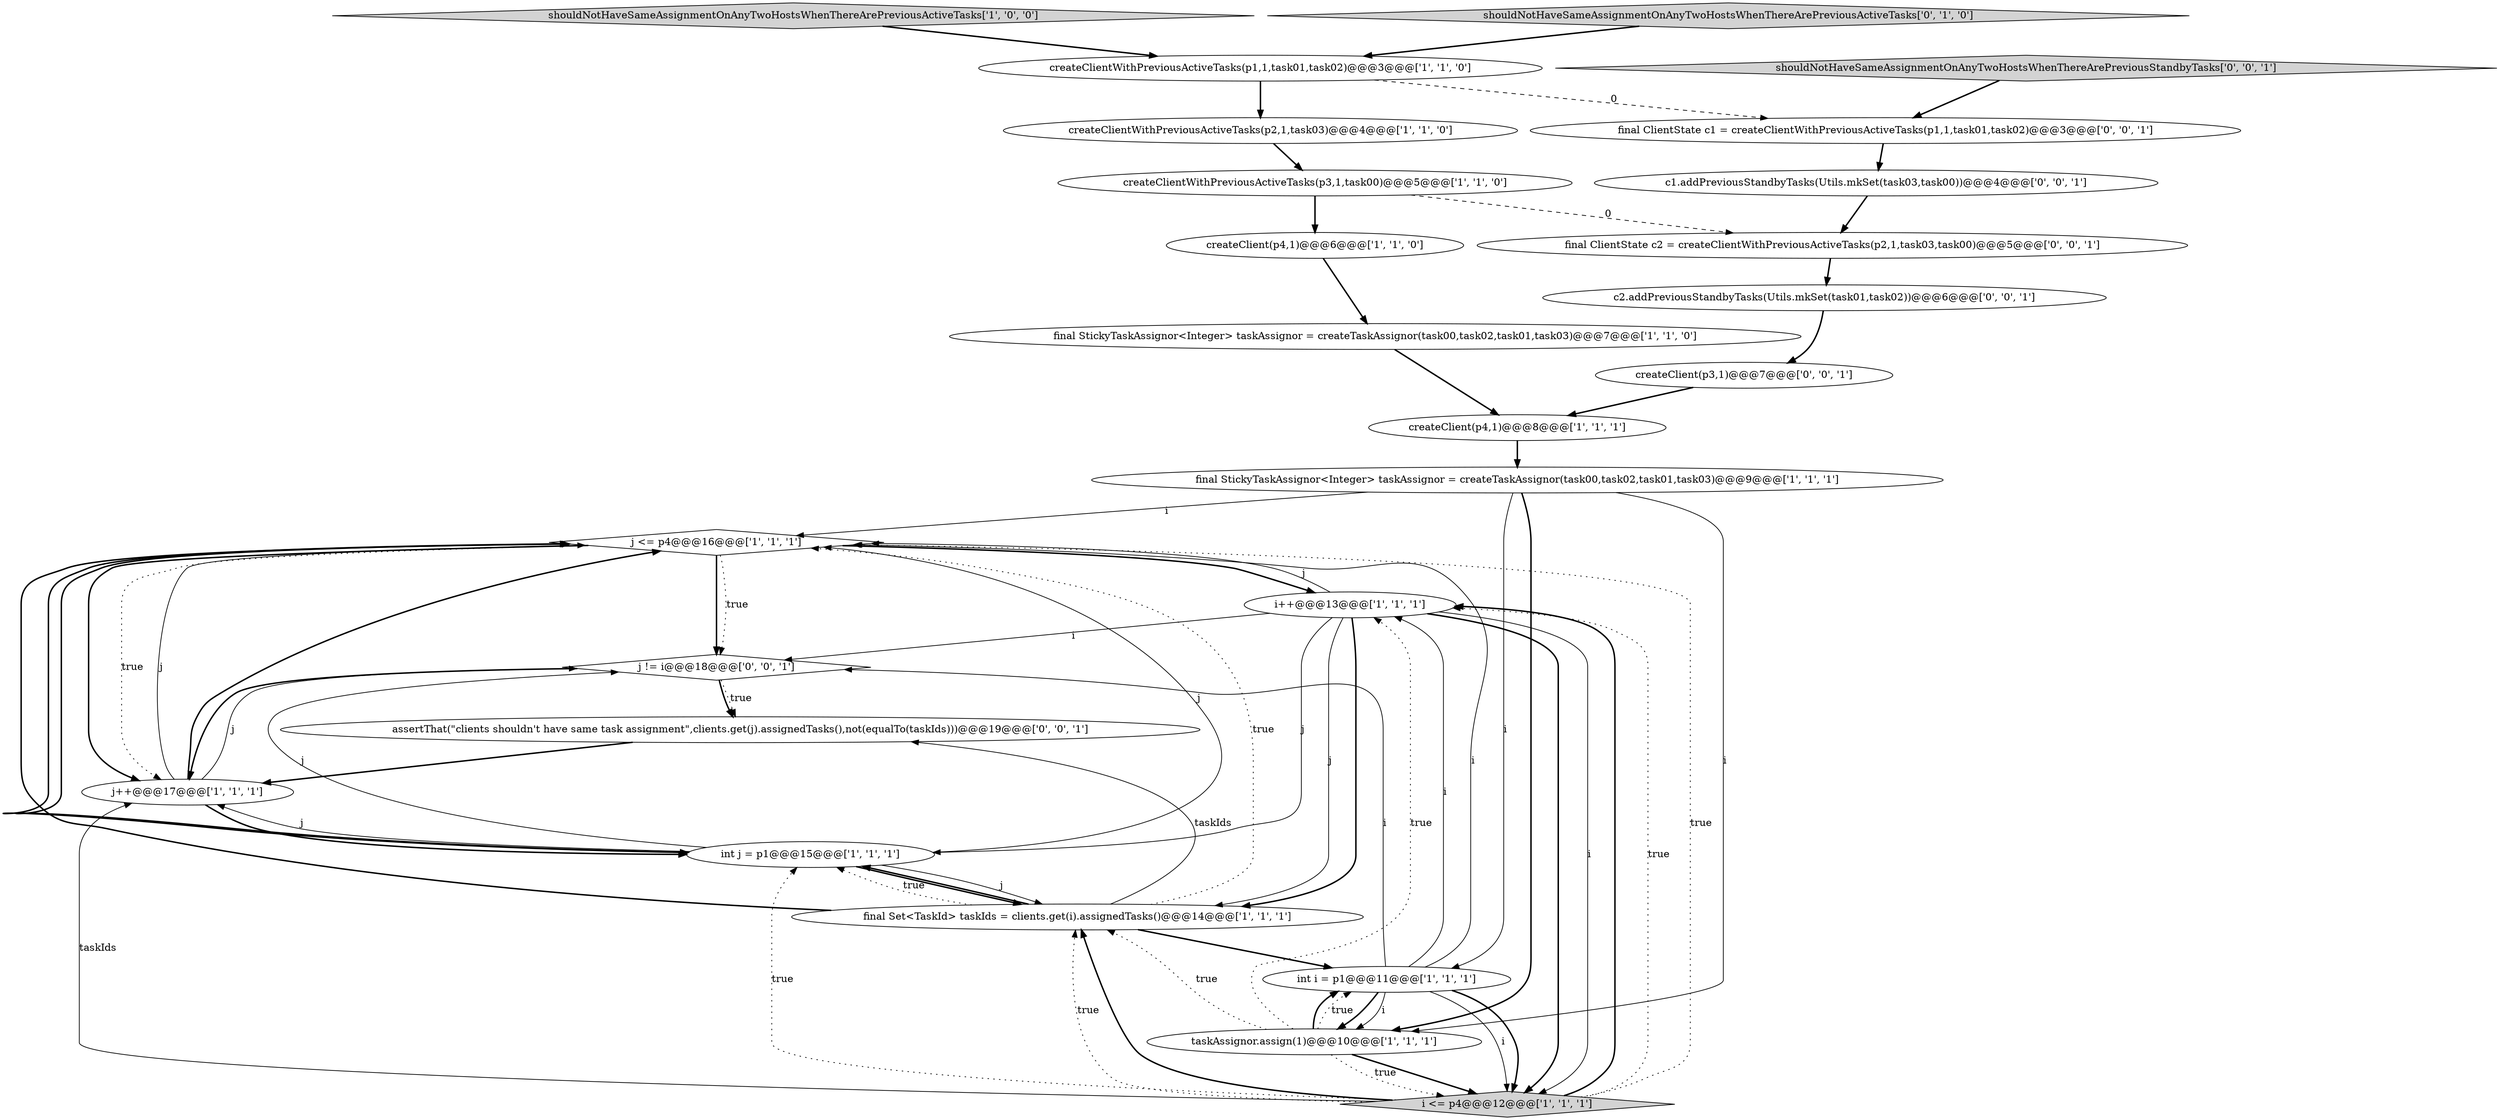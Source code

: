 digraph {
23 [style = filled, label = "c1.addPreviousStandbyTasks(Utils.mkSet(task03,task00))@@@4@@@['0', '0', '1']", fillcolor = white, shape = ellipse image = "AAA0AAABBB3BBB"];
8 [style = filled, label = "i++@@@13@@@['1', '1', '1']", fillcolor = white, shape = ellipse image = "AAA0AAABBB1BBB"];
24 [style = filled, label = "final ClientState c1 = createClientWithPreviousActiveTasks(p1,1,task01,task02)@@@3@@@['0', '0', '1']", fillcolor = white, shape = ellipse image = "AAA0AAABBB3BBB"];
11 [style = filled, label = "j <= p4@@@16@@@['1', '1', '1']", fillcolor = white, shape = diamond image = "AAA0AAABBB1BBB"];
9 [style = filled, label = "createClientWithPreviousActiveTasks(p1,1,task01,task02)@@@3@@@['1', '1', '0']", fillcolor = white, shape = ellipse image = "AAA0AAABBB1BBB"];
10 [style = filled, label = "shouldNotHaveSameAssignmentOnAnyTwoHostsWhenThereArePreviousActiveTasks['1', '0', '0']", fillcolor = lightgray, shape = diamond image = "AAA0AAABBB1BBB"];
12 [style = filled, label = "createClient(p4,1)@@@6@@@['1', '1', '0']", fillcolor = white, shape = ellipse image = "AAA0AAABBB1BBB"];
20 [style = filled, label = "assertThat(\"clients shouldn't have same task assignment\",clients.get(j).assignedTasks(),not(equalTo(taskIds)))@@@19@@@['0', '0', '1']", fillcolor = white, shape = ellipse image = "AAA0AAABBB3BBB"];
0 [style = filled, label = "createClientWithPreviousActiveTasks(p3,1,task00)@@@5@@@['1', '1', '0']", fillcolor = white, shape = ellipse image = "AAA0AAABBB1BBB"];
4 [style = filled, label = "createClient(p4,1)@@@8@@@['1', '1', '1']", fillcolor = white, shape = ellipse image = "AAA0AAABBB1BBB"];
3 [style = filled, label = "final StickyTaskAssignor<Integer> taskAssignor = createTaskAssignor(task00,task02,task01,task03)@@@9@@@['1', '1', '1']", fillcolor = white, shape = ellipse image = "AAA0AAABBB1BBB"];
1 [style = filled, label = "taskAssignor.assign(1)@@@10@@@['1', '1', '1']", fillcolor = white, shape = ellipse image = "AAA0AAABBB1BBB"];
17 [style = filled, label = "final ClientState c2 = createClientWithPreviousActiveTasks(p2,1,task03,task00)@@@5@@@['0', '0', '1']", fillcolor = white, shape = ellipse image = "AAA0AAABBB3BBB"];
14 [style = filled, label = "createClientWithPreviousActiveTasks(p2,1,task03)@@@4@@@['1', '1', '0']", fillcolor = white, shape = ellipse image = "AAA0AAABBB1BBB"];
15 [style = filled, label = "int j = p1@@@15@@@['1', '1', '1']", fillcolor = white, shape = ellipse image = "AAA0AAABBB1BBB"];
7 [style = filled, label = "i <= p4@@@12@@@['1', '1', '1']", fillcolor = lightgray, shape = diamond image = "AAA0AAABBB1BBB"];
16 [style = filled, label = "shouldNotHaveSameAssignmentOnAnyTwoHostsWhenThereArePreviousActiveTasks['0', '1', '0']", fillcolor = lightgray, shape = diamond image = "AAA0AAABBB2BBB"];
5 [style = filled, label = "final Set<TaskId> taskIds = clients.get(i).assignedTasks()@@@14@@@['1', '1', '1']", fillcolor = white, shape = ellipse image = "AAA0AAABBB1BBB"];
2 [style = filled, label = "j++@@@17@@@['1', '1', '1']", fillcolor = white, shape = ellipse image = "AAA0AAABBB1BBB"];
21 [style = filled, label = "j != i@@@18@@@['0', '0', '1']", fillcolor = white, shape = diamond image = "AAA0AAABBB3BBB"];
13 [style = filled, label = "int i = p1@@@11@@@['1', '1', '1']", fillcolor = white, shape = ellipse image = "AAA0AAABBB1BBB"];
6 [style = filled, label = "final StickyTaskAssignor<Integer> taskAssignor = createTaskAssignor(task00,task02,task01,task03)@@@7@@@['1', '1', '0']", fillcolor = white, shape = ellipse image = "AAA0AAABBB1BBB"];
18 [style = filled, label = "shouldNotHaveSameAssignmentOnAnyTwoHostsWhenThereArePreviousStandbyTasks['0', '0', '1']", fillcolor = lightgray, shape = diamond image = "AAA0AAABBB3BBB"];
19 [style = filled, label = "c2.addPreviousStandbyTasks(Utils.mkSet(task01,task02))@@@6@@@['0', '0', '1']", fillcolor = white, shape = ellipse image = "AAA0AAABBB3BBB"];
22 [style = filled, label = "createClient(p3,1)@@@7@@@['0', '0', '1']", fillcolor = white, shape = ellipse image = "AAA0AAABBB3BBB"];
4->3 [style = bold, label=""];
13->21 [style = solid, label="i"];
18->24 [style = bold, label=""];
8->21 [style = solid, label="i"];
8->15 [style = solid, label="j"];
21->20 [style = dotted, label="true"];
3->1 [style = bold, label=""];
9->24 [style = dashed, label="0"];
13->1 [style = solid, label="i"];
15->21 [style = solid, label="j"];
2->21 [style = solid, label="j"];
0->12 [style = bold, label=""];
11->21 [style = bold, label=""];
13->7 [style = solid, label="i"];
5->15 [style = bold, label=""];
8->11 [style = solid, label="j"];
0->17 [style = dashed, label="0"];
3->1 [style = solid, label="i"];
7->15 [style = dotted, label="true"];
7->8 [style = bold, label=""];
12->6 [style = bold, label=""];
3->13 [style = solid, label="i"];
1->7 [style = bold, label=""];
1->13 [style = bold, label=""];
17->19 [style = bold, label=""];
11->2 [style = bold, label=""];
13->1 [style = bold, label=""];
11->15 [style = bold, label=""];
15->5 [style = bold, label=""];
8->7 [style = bold, label=""];
21->2 [style = bold, label=""];
22->4 [style = bold, label=""];
20->2 [style = bold, label=""];
8->5 [style = solid, label="j"];
15->2 [style = solid, label="j"];
1->13 [style = dotted, label="true"];
1->7 [style = dotted, label="true"];
7->5 [style = dotted, label="true"];
6->4 [style = bold, label=""];
2->11 [style = solid, label="j"];
7->5 [style = bold, label=""];
7->2 [style = solid, label="taskIds"];
13->11 [style = solid, label="i"];
5->11 [style = dotted, label="true"];
21->20 [style = bold, label=""];
11->2 [style = dotted, label="true"];
15->11 [style = bold, label=""];
14->0 [style = bold, label=""];
8->5 [style = bold, label=""];
7->11 [style = dotted, label="true"];
13->8 [style = solid, label="i"];
13->7 [style = bold, label=""];
15->11 [style = solid, label="j"];
5->13 [style = bold, label=""];
2->15 [style = bold, label=""];
1->8 [style = dotted, label="true"];
9->14 [style = bold, label=""];
11->8 [style = bold, label=""];
23->17 [style = bold, label=""];
5->11 [style = bold, label=""];
10->9 [style = bold, label=""];
3->11 [style = solid, label="i"];
11->21 [style = dotted, label="true"];
5->15 [style = dotted, label="true"];
15->5 [style = solid, label="j"];
5->20 [style = solid, label="taskIds"];
7->8 [style = dotted, label="true"];
8->7 [style = solid, label="i"];
19->22 [style = bold, label=""];
1->5 [style = dotted, label="true"];
2->11 [style = bold, label=""];
16->9 [style = bold, label=""];
24->23 [style = bold, label=""];
}
